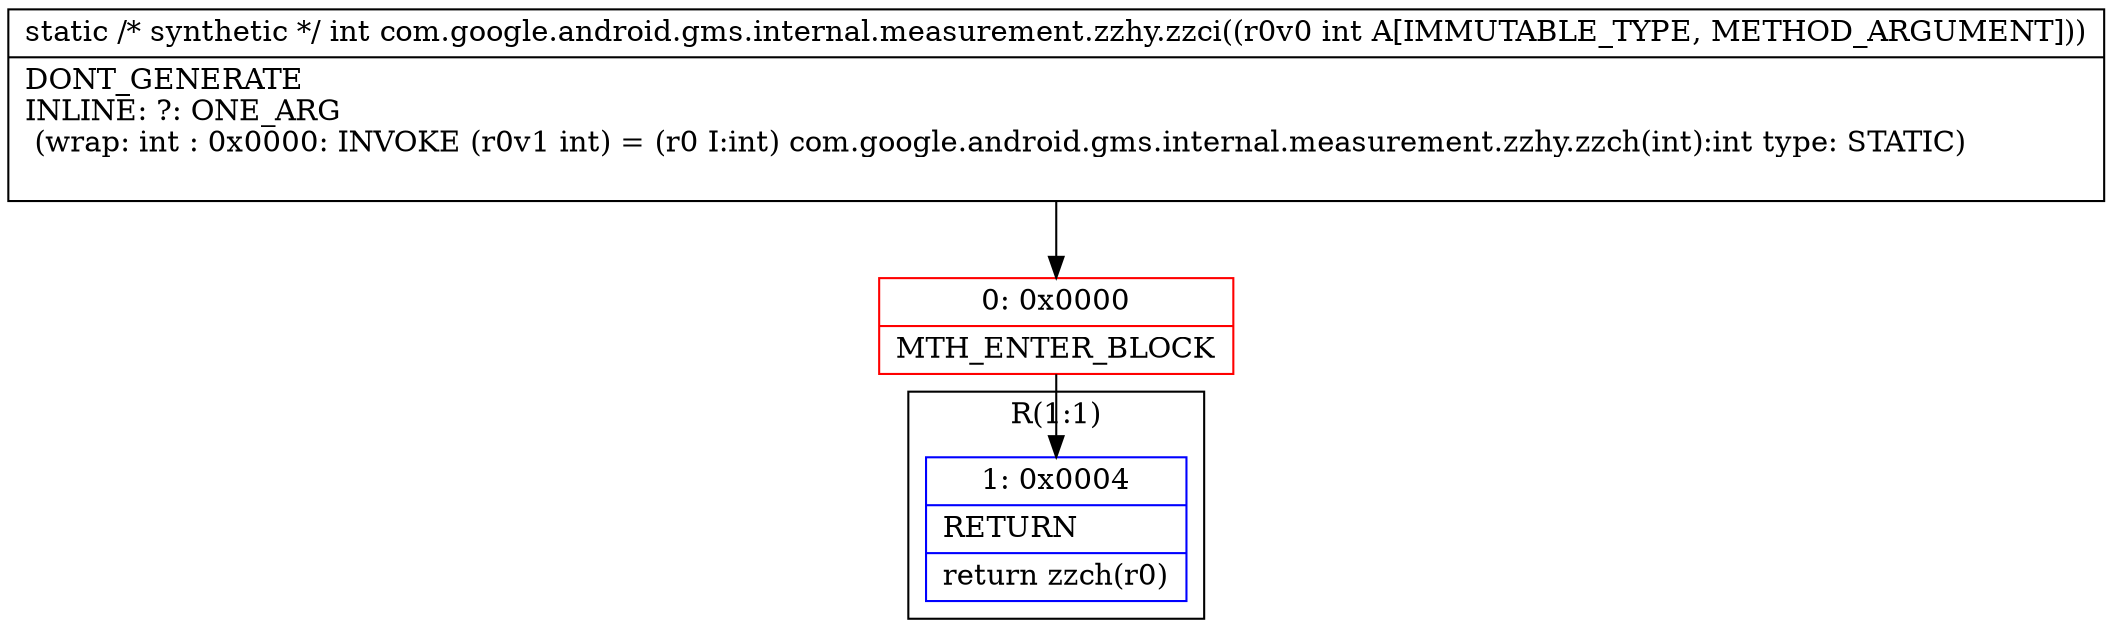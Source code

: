 digraph "CFG forcom.google.android.gms.internal.measurement.zzhy.zzci(I)I" {
subgraph cluster_Region_2045193164 {
label = "R(1:1)";
node [shape=record,color=blue];
Node_1 [shape=record,label="{1\:\ 0x0004|RETURN\l|return zzch(r0)\l}"];
}
Node_0 [shape=record,color=red,label="{0\:\ 0x0000|MTH_ENTER_BLOCK\l}"];
MethodNode[shape=record,label="{static \/* synthetic *\/ int com.google.android.gms.internal.measurement.zzhy.zzci((r0v0 int A[IMMUTABLE_TYPE, METHOD_ARGUMENT]))  | DONT_GENERATE\lINLINE: ?: ONE_ARG  \l  (wrap: int : 0x0000: INVOKE  (r0v1 int) = (r0 I:int) com.google.android.gms.internal.measurement.zzhy.zzch(int):int type: STATIC)\l\l}"];
MethodNode -> Node_0;
Node_0 -> Node_1;
}

